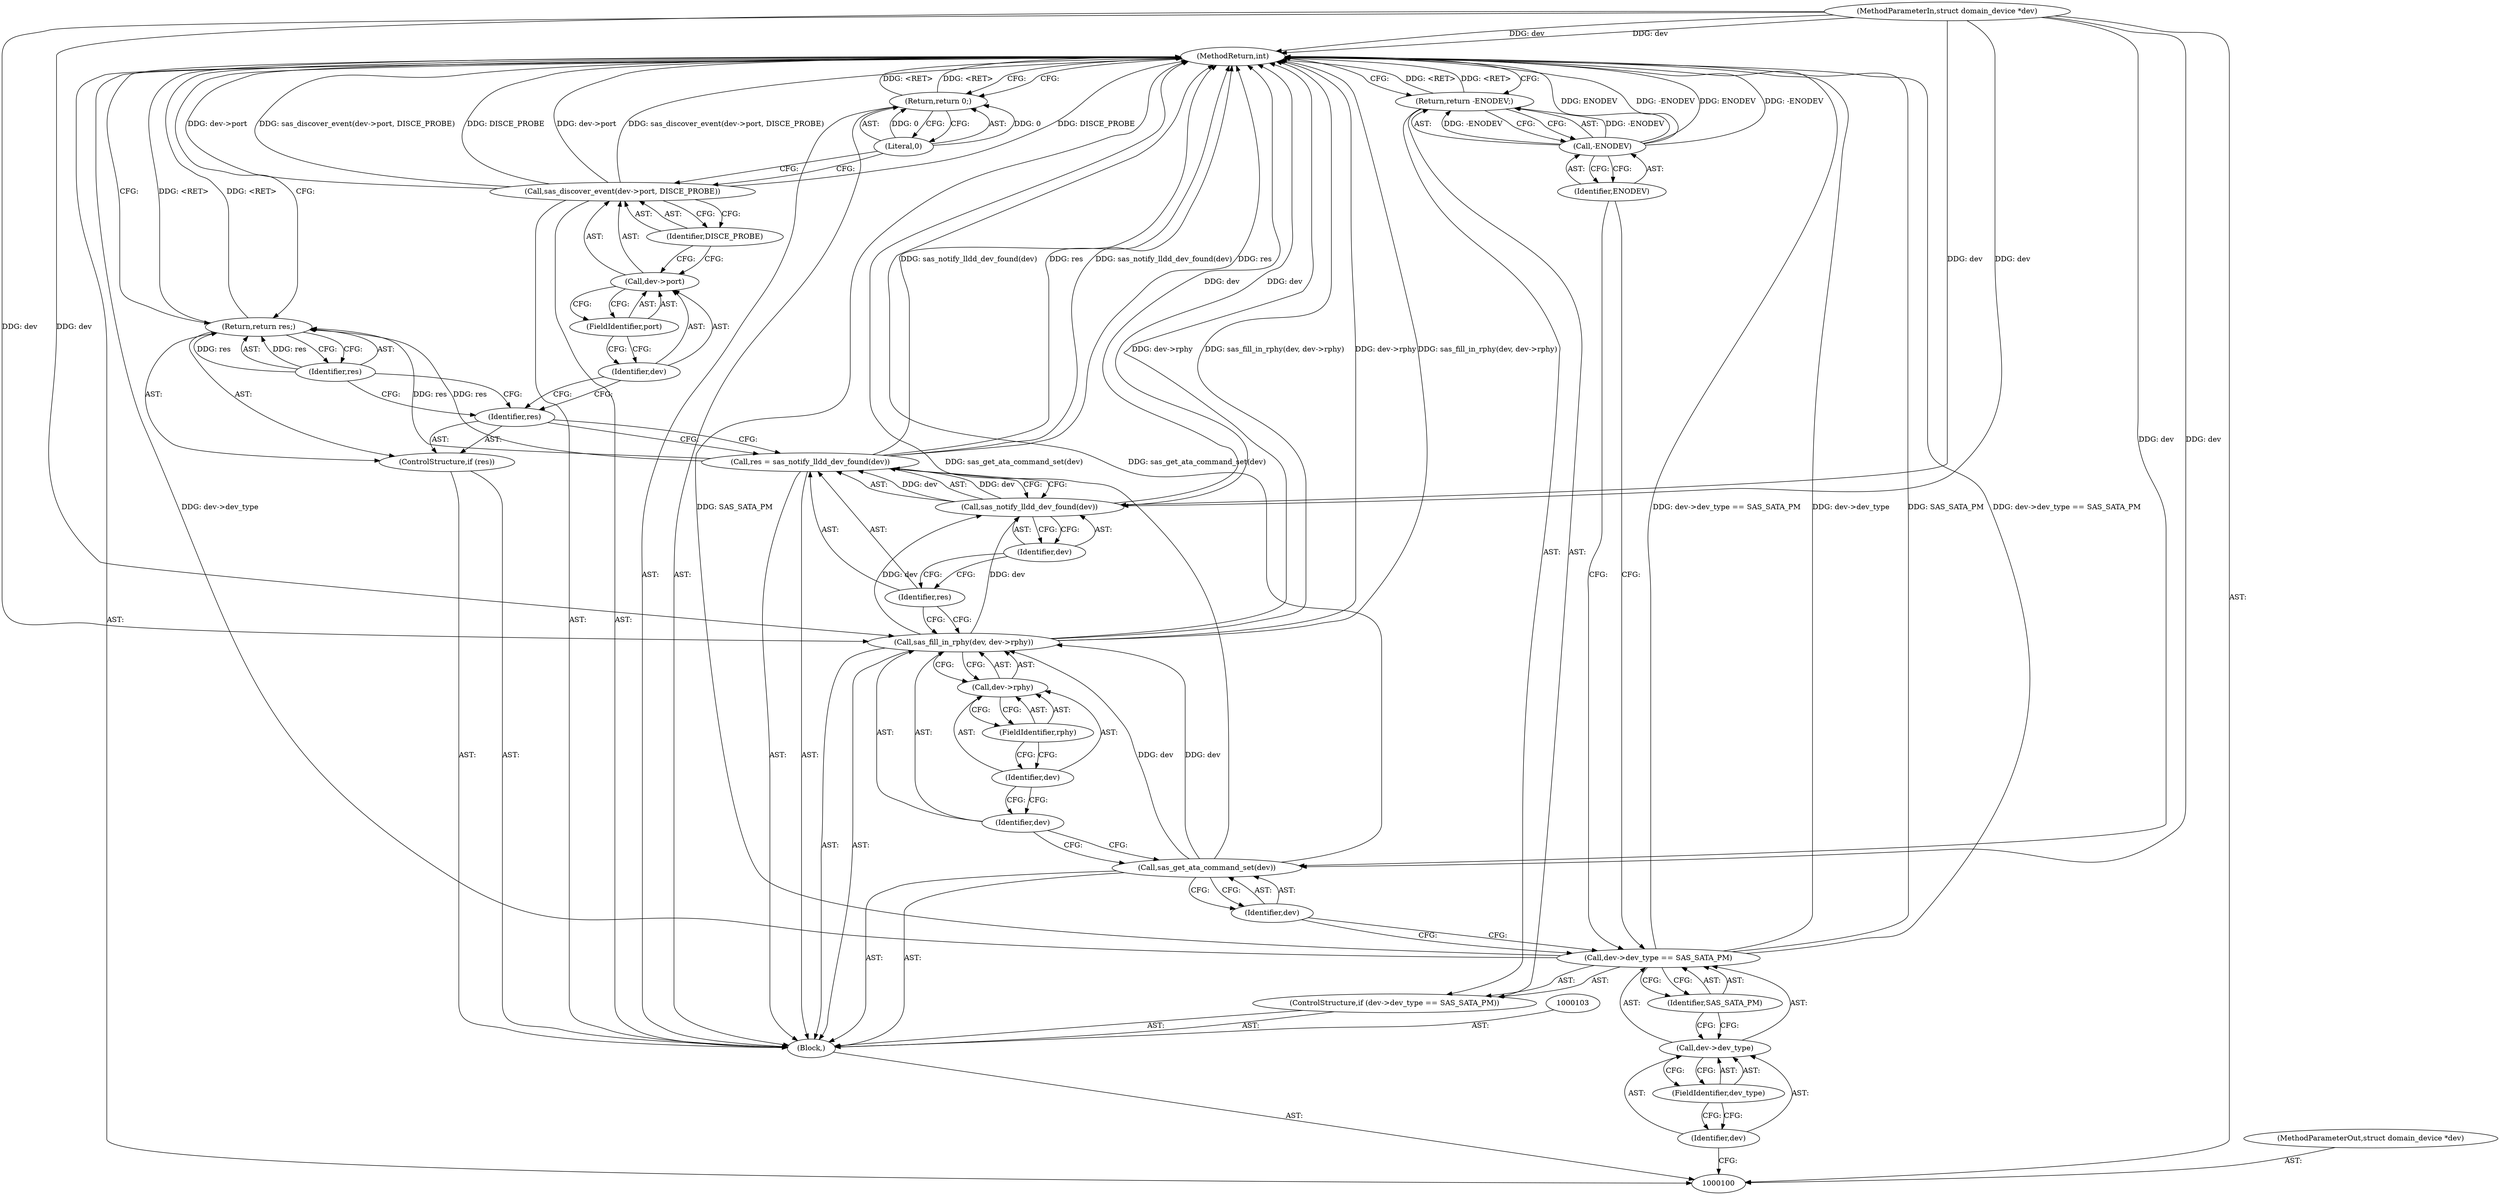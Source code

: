 digraph "1_linux_0558f33c06bb910e2879e355192227a8e8f0219d" {
"1000135" [label="(MethodReturn,int)"];
"1000101" [label="(MethodParameterIn,struct domain_device *dev)"];
"1000178" [label="(MethodParameterOut,struct domain_device *dev)"];
"1000120" [label="(Call,res = sas_notify_lldd_dev_found(dev))"];
"1000121" [label="(Identifier,res)"];
"1000123" [label="(Identifier,dev)"];
"1000122" [label="(Call,sas_notify_lldd_dev_found(dev))"];
"1000124" [label="(ControlStructure,if (res))"];
"1000125" [label="(Identifier,res)"];
"1000127" [label="(Identifier,res)"];
"1000126" [label="(Return,return res;)"];
"1000128" [label="(Call,sas_discover_event(dev->port, DISCE_PROBE))"];
"1000129" [label="(Call,dev->port)"];
"1000130" [label="(Identifier,dev)"];
"1000131" [label="(FieldIdentifier,port)"];
"1000132" [label="(Identifier,DISCE_PROBE)"];
"1000133" [label="(Return,return 0;)"];
"1000134" [label="(Literal,0)"];
"1000102" [label="(Block,)"];
"1000104" [label="(ControlStructure,if (dev->dev_type == SAS_SATA_PM))"];
"1000108" [label="(FieldIdentifier,dev_type)"];
"1000109" [label="(Identifier,SAS_SATA_PM)"];
"1000105" [label="(Call,dev->dev_type == SAS_SATA_PM)"];
"1000106" [label="(Call,dev->dev_type)"];
"1000107" [label="(Identifier,dev)"];
"1000112" [label="(Identifier,ENODEV)"];
"1000110" [label="(Return,return -ENODEV;)"];
"1000111" [label="(Call,-ENODEV)"];
"1000113" [label="(Call,sas_get_ata_command_set(dev))"];
"1000114" [label="(Identifier,dev)"];
"1000115" [label="(Call,sas_fill_in_rphy(dev, dev->rphy))"];
"1000116" [label="(Identifier,dev)"];
"1000117" [label="(Call,dev->rphy)"];
"1000118" [label="(Identifier,dev)"];
"1000119" [label="(FieldIdentifier,rphy)"];
"1000135" -> "1000100"  [label="AST: "];
"1000135" -> "1000110"  [label="CFG: "];
"1000135" -> "1000126"  [label="CFG: "];
"1000135" -> "1000133"  [label="CFG: "];
"1000110" -> "1000135"  [label="DDG: <RET>"];
"1000115" -> "1000135"  [label="DDG: dev->rphy"];
"1000115" -> "1000135"  [label="DDG: sas_fill_in_rphy(dev, dev->rphy)"];
"1000105" -> "1000135"  [label="DDG: dev->dev_type == SAS_SATA_PM"];
"1000105" -> "1000135"  [label="DDG: dev->dev_type"];
"1000105" -> "1000135"  [label="DDG: SAS_SATA_PM"];
"1000128" -> "1000135"  [label="DDG: dev->port"];
"1000128" -> "1000135"  [label="DDG: sas_discover_event(dev->port, DISCE_PROBE)"];
"1000128" -> "1000135"  [label="DDG: DISCE_PROBE"];
"1000111" -> "1000135"  [label="DDG: ENODEV"];
"1000111" -> "1000135"  [label="DDG: -ENODEV"];
"1000120" -> "1000135"  [label="DDG: sas_notify_lldd_dev_found(dev)"];
"1000120" -> "1000135"  [label="DDG: res"];
"1000122" -> "1000135"  [label="DDG: dev"];
"1000113" -> "1000135"  [label="DDG: sas_get_ata_command_set(dev)"];
"1000101" -> "1000135"  [label="DDG: dev"];
"1000126" -> "1000135"  [label="DDG: <RET>"];
"1000133" -> "1000135"  [label="DDG: <RET>"];
"1000101" -> "1000100"  [label="AST: "];
"1000101" -> "1000135"  [label="DDG: dev"];
"1000101" -> "1000113"  [label="DDG: dev"];
"1000101" -> "1000115"  [label="DDG: dev"];
"1000101" -> "1000122"  [label="DDG: dev"];
"1000178" -> "1000100"  [label="AST: "];
"1000120" -> "1000102"  [label="AST: "];
"1000120" -> "1000122"  [label="CFG: "];
"1000121" -> "1000120"  [label="AST: "];
"1000122" -> "1000120"  [label="AST: "];
"1000125" -> "1000120"  [label="CFG: "];
"1000120" -> "1000135"  [label="DDG: sas_notify_lldd_dev_found(dev)"];
"1000120" -> "1000135"  [label="DDG: res"];
"1000122" -> "1000120"  [label="DDG: dev"];
"1000120" -> "1000126"  [label="DDG: res"];
"1000121" -> "1000120"  [label="AST: "];
"1000121" -> "1000115"  [label="CFG: "];
"1000123" -> "1000121"  [label="CFG: "];
"1000123" -> "1000122"  [label="AST: "];
"1000123" -> "1000121"  [label="CFG: "];
"1000122" -> "1000123"  [label="CFG: "];
"1000122" -> "1000120"  [label="AST: "];
"1000122" -> "1000123"  [label="CFG: "];
"1000123" -> "1000122"  [label="AST: "];
"1000120" -> "1000122"  [label="CFG: "];
"1000122" -> "1000135"  [label="DDG: dev"];
"1000122" -> "1000120"  [label="DDG: dev"];
"1000115" -> "1000122"  [label="DDG: dev"];
"1000101" -> "1000122"  [label="DDG: dev"];
"1000124" -> "1000102"  [label="AST: "];
"1000125" -> "1000124"  [label="AST: "];
"1000126" -> "1000124"  [label="AST: "];
"1000125" -> "1000124"  [label="AST: "];
"1000125" -> "1000120"  [label="CFG: "];
"1000127" -> "1000125"  [label="CFG: "];
"1000130" -> "1000125"  [label="CFG: "];
"1000127" -> "1000126"  [label="AST: "];
"1000127" -> "1000125"  [label="CFG: "];
"1000126" -> "1000127"  [label="CFG: "];
"1000127" -> "1000126"  [label="DDG: res"];
"1000126" -> "1000124"  [label="AST: "];
"1000126" -> "1000127"  [label="CFG: "];
"1000127" -> "1000126"  [label="AST: "];
"1000135" -> "1000126"  [label="CFG: "];
"1000126" -> "1000135"  [label="DDG: <RET>"];
"1000127" -> "1000126"  [label="DDG: res"];
"1000120" -> "1000126"  [label="DDG: res"];
"1000128" -> "1000102"  [label="AST: "];
"1000128" -> "1000132"  [label="CFG: "];
"1000129" -> "1000128"  [label="AST: "];
"1000132" -> "1000128"  [label="AST: "];
"1000134" -> "1000128"  [label="CFG: "];
"1000128" -> "1000135"  [label="DDG: dev->port"];
"1000128" -> "1000135"  [label="DDG: sas_discover_event(dev->port, DISCE_PROBE)"];
"1000128" -> "1000135"  [label="DDG: DISCE_PROBE"];
"1000129" -> "1000128"  [label="AST: "];
"1000129" -> "1000131"  [label="CFG: "];
"1000130" -> "1000129"  [label="AST: "];
"1000131" -> "1000129"  [label="AST: "];
"1000132" -> "1000129"  [label="CFG: "];
"1000130" -> "1000129"  [label="AST: "];
"1000130" -> "1000125"  [label="CFG: "];
"1000131" -> "1000130"  [label="CFG: "];
"1000131" -> "1000129"  [label="AST: "];
"1000131" -> "1000130"  [label="CFG: "];
"1000129" -> "1000131"  [label="CFG: "];
"1000132" -> "1000128"  [label="AST: "];
"1000132" -> "1000129"  [label="CFG: "];
"1000128" -> "1000132"  [label="CFG: "];
"1000133" -> "1000102"  [label="AST: "];
"1000133" -> "1000134"  [label="CFG: "];
"1000134" -> "1000133"  [label="AST: "];
"1000135" -> "1000133"  [label="CFG: "];
"1000133" -> "1000135"  [label="DDG: <RET>"];
"1000134" -> "1000133"  [label="DDG: 0"];
"1000134" -> "1000133"  [label="AST: "];
"1000134" -> "1000128"  [label="CFG: "];
"1000133" -> "1000134"  [label="CFG: "];
"1000134" -> "1000133"  [label="DDG: 0"];
"1000102" -> "1000100"  [label="AST: "];
"1000103" -> "1000102"  [label="AST: "];
"1000104" -> "1000102"  [label="AST: "];
"1000113" -> "1000102"  [label="AST: "];
"1000115" -> "1000102"  [label="AST: "];
"1000120" -> "1000102"  [label="AST: "];
"1000124" -> "1000102"  [label="AST: "];
"1000128" -> "1000102"  [label="AST: "];
"1000133" -> "1000102"  [label="AST: "];
"1000104" -> "1000102"  [label="AST: "];
"1000105" -> "1000104"  [label="AST: "];
"1000110" -> "1000104"  [label="AST: "];
"1000108" -> "1000106"  [label="AST: "];
"1000108" -> "1000107"  [label="CFG: "];
"1000106" -> "1000108"  [label="CFG: "];
"1000109" -> "1000105"  [label="AST: "];
"1000109" -> "1000106"  [label="CFG: "];
"1000105" -> "1000109"  [label="CFG: "];
"1000105" -> "1000104"  [label="AST: "];
"1000105" -> "1000109"  [label="CFG: "];
"1000106" -> "1000105"  [label="AST: "];
"1000109" -> "1000105"  [label="AST: "];
"1000112" -> "1000105"  [label="CFG: "];
"1000114" -> "1000105"  [label="CFG: "];
"1000105" -> "1000135"  [label="DDG: dev->dev_type == SAS_SATA_PM"];
"1000105" -> "1000135"  [label="DDG: dev->dev_type"];
"1000105" -> "1000135"  [label="DDG: SAS_SATA_PM"];
"1000106" -> "1000105"  [label="AST: "];
"1000106" -> "1000108"  [label="CFG: "];
"1000107" -> "1000106"  [label="AST: "];
"1000108" -> "1000106"  [label="AST: "];
"1000109" -> "1000106"  [label="CFG: "];
"1000107" -> "1000106"  [label="AST: "];
"1000107" -> "1000100"  [label="CFG: "];
"1000108" -> "1000107"  [label="CFG: "];
"1000112" -> "1000111"  [label="AST: "];
"1000112" -> "1000105"  [label="CFG: "];
"1000111" -> "1000112"  [label="CFG: "];
"1000110" -> "1000104"  [label="AST: "];
"1000110" -> "1000111"  [label="CFG: "];
"1000111" -> "1000110"  [label="AST: "];
"1000135" -> "1000110"  [label="CFG: "];
"1000110" -> "1000135"  [label="DDG: <RET>"];
"1000111" -> "1000110"  [label="DDG: -ENODEV"];
"1000111" -> "1000110"  [label="AST: "];
"1000111" -> "1000112"  [label="CFG: "];
"1000112" -> "1000111"  [label="AST: "];
"1000110" -> "1000111"  [label="CFG: "];
"1000111" -> "1000135"  [label="DDG: ENODEV"];
"1000111" -> "1000135"  [label="DDG: -ENODEV"];
"1000111" -> "1000110"  [label="DDG: -ENODEV"];
"1000113" -> "1000102"  [label="AST: "];
"1000113" -> "1000114"  [label="CFG: "];
"1000114" -> "1000113"  [label="AST: "];
"1000116" -> "1000113"  [label="CFG: "];
"1000113" -> "1000135"  [label="DDG: sas_get_ata_command_set(dev)"];
"1000101" -> "1000113"  [label="DDG: dev"];
"1000113" -> "1000115"  [label="DDG: dev"];
"1000114" -> "1000113"  [label="AST: "];
"1000114" -> "1000105"  [label="CFG: "];
"1000113" -> "1000114"  [label="CFG: "];
"1000115" -> "1000102"  [label="AST: "];
"1000115" -> "1000117"  [label="CFG: "];
"1000116" -> "1000115"  [label="AST: "];
"1000117" -> "1000115"  [label="AST: "];
"1000121" -> "1000115"  [label="CFG: "];
"1000115" -> "1000135"  [label="DDG: dev->rphy"];
"1000115" -> "1000135"  [label="DDG: sas_fill_in_rphy(dev, dev->rphy)"];
"1000113" -> "1000115"  [label="DDG: dev"];
"1000101" -> "1000115"  [label="DDG: dev"];
"1000115" -> "1000122"  [label="DDG: dev"];
"1000116" -> "1000115"  [label="AST: "];
"1000116" -> "1000113"  [label="CFG: "];
"1000118" -> "1000116"  [label="CFG: "];
"1000117" -> "1000115"  [label="AST: "];
"1000117" -> "1000119"  [label="CFG: "];
"1000118" -> "1000117"  [label="AST: "];
"1000119" -> "1000117"  [label="AST: "];
"1000115" -> "1000117"  [label="CFG: "];
"1000118" -> "1000117"  [label="AST: "];
"1000118" -> "1000116"  [label="CFG: "];
"1000119" -> "1000118"  [label="CFG: "];
"1000119" -> "1000117"  [label="AST: "];
"1000119" -> "1000118"  [label="CFG: "];
"1000117" -> "1000119"  [label="CFG: "];
}
